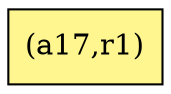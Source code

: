digraph G {
rankdir=BT;ranksep="2.0";
"(a17,r1)" [shape=record,fillcolor=khaki1,style=filled,label="{(a17,r1)}"];
}